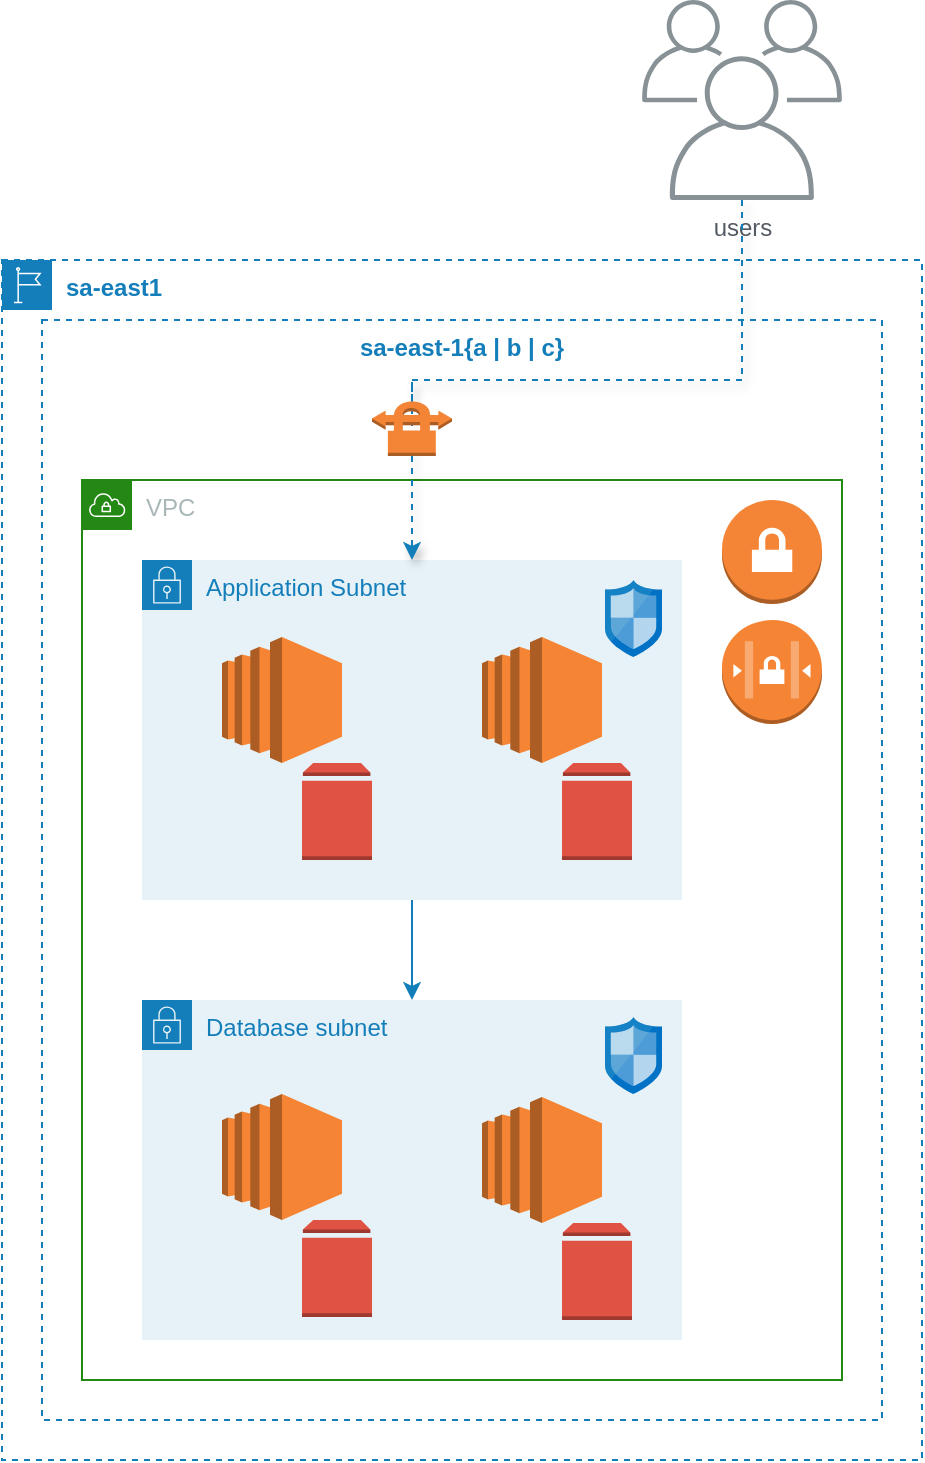 <mxfile version="14.9.7" type="github">
  <diagram id="A-8zLL9_sNCvFxYt3CWV" name="Page-1">
    <mxGraphModel dx="1298" dy="756" grid="1" gridSize="10" guides="1" tooltips="1" connect="1" arrows="1" fold="1" page="1" pageScale="1" pageWidth="850" pageHeight="1100" math="0" shadow="0">
      <root>
        <mxCell id="0" />
        <mxCell id="1" parent="0" />
        <mxCell id="0PGPnt0f0jF0ZXQUyRv5-3" value="&lt;b&gt;sa-east1&lt;/b&gt;" style="points=[[0,0],[0.25,0],[0.5,0],[0.75,0],[1,0],[1,0.25],[1,0.5],[1,0.75],[1,1],[0.75,1],[0.5,1],[0.25,1],[0,1],[0,0.75],[0,0.5],[0,0.25]];outlineConnect=0;gradientColor=none;html=1;whiteSpace=wrap;fontSize=12;fontStyle=0;shape=mxgraph.aws4.group;grIcon=mxgraph.aws4.group_region;strokeColor=#147EBA;fillColor=none;verticalAlign=top;align=left;spacingLeft=30;fontColor=#147EBA;dashed=1;" vertex="1" parent="1">
          <mxGeometry x="220" y="150" width="460" height="600" as="geometry" />
        </mxCell>
        <mxCell id="0PGPnt0f0jF0ZXQUyRv5-1" value="sa-east-1{a | b | c}" style="fillColor=none;strokeColor=#147EBA;dashed=1;verticalAlign=top;fontStyle=1;fontColor=#147EBA;" vertex="1" parent="1">
          <mxGeometry x="240" y="180" width="420" height="550" as="geometry" />
        </mxCell>
        <mxCell id="_YScUZxaxv9jTKmD59aY-2" value="VPC" style="points=[[0,0],[0.25,0],[0.5,0],[0.75,0],[1,0],[1,0.25],[1,0.5],[1,0.75],[1,1],[0.75,1],[0.5,1],[0.25,1],[0,1],[0,0.75],[0,0.5],[0,0.25]];outlineConnect=0;gradientColor=none;html=1;whiteSpace=wrap;fontSize=12;fontStyle=0;shape=mxgraph.aws4.group;grIcon=mxgraph.aws4.group_vpc;strokeColor=#248814;fillColor=none;verticalAlign=top;align=left;spacingLeft=30;fontColor=#AAB7B8;dashed=0;" parent="1" vertex="1">
          <mxGeometry x="260" y="260" width="380" height="450" as="geometry" />
        </mxCell>
        <mxCell id="_YScUZxaxv9jTKmD59aY-15" style="edgeStyle=orthogonalEdgeStyle;rounded=0;orthogonalLoop=1;jettySize=auto;html=1;entryX=0.5;entryY=0;entryDx=0;entryDy=0;strokeColor=#147EBA;" parent="1" source="_YScUZxaxv9jTKmD59aY-10" target="_YScUZxaxv9jTKmD59aY-4" edge="1">
          <mxGeometry relative="1" as="geometry" />
        </mxCell>
        <mxCell id="_YScUZxaxv9jTKmD59aY-10" value="Application Subnet" style="points=[[0,0],[0.25,0],[0.5,0],[0.75,0],[1,0],[1,0.25],[1,0.5],[1,0.75],[1,1],[0.75,1],[0.5,1],[0.25,1],[0,1],[0,0.75],[0,0.5],[0,0.25]];outlineConnect=0;html=1;whiteSpace=wrap;fontSize=12;fontStyle=0;shape=mxgraph.aws4.group;grIcon=mxgraph.aws4.group_security_group;grStroke=0;strokeColor=#147EBA;fillColor=#E6F2F8;verticalAlign=top;align=left;spacingLeft=30;fontColor=#147EBA;dashed=0;" parent="1" vertex="1">
          <mxGeometry x="290" y="300" width="270" height="170" as="geometry" />
        </mxCell>
        <mxCell id="_YScUZxaxv9jTKmD59aY-4" value="Database subnet" style="points=[[0,0],[0.25,0],[0.5,0],[0.75,0],[1,0],[1,0.25],[1,0.5],[1,0.75],[1,1],[0.75,1],[0.5,1],[0.25,1],[0,1],[0,0.75],[0,0.5],[0,0.25]];outlineConnect=0;html=1;whiteSpace=wrap;fontSize=12;fontStyle=0;shape=mxgraph.aws4.group;grIcon=mxgraph.aws4.group_security_group;grStroke=0;strokeColor=#147EBA;fillColor=#E6F2F8;verticalAlign=top;align=left;spacingLeft=30;fontColor=#147EBA;dashed=0;" parent="1" vertex="1">
          <mxGeometry x="290" y="520" width="270" height="170" as="geometry" />
        </mxCell>
        <mxCell id="_YScUZxaxv9jTKmD59aY-5" value="" style="outlineConnect=0;dashed=0;verticalLabelPosition=bottom;verticalAlign=top;align=center;html=1;shape=mxgraph.aws3.ec2;fillColor=#F58534;gradientColor=none;" parent="1" vertex="1">
          <mxGeometry x="330" y="338.5" width="60" height="63" as="geometry" />
        </mxCell>
        <mxCell id="_YScUZxaxv9jTKmD59aY-6" value="" style="outlineConnect=0;dashed=0;verticalLabelPosition=bottom;verticalAlign=top;align=center;html=1;shape=mxgraph.aws3.ec2;fillColor=#F58534;gradientColor=none;" parent="1" vertex="1">
          <mxGeometry x="460" y="338.5" width="60" height="63" as="geometry" />
        </mxCell>
        <mxCell id="_YScUZxaxv9jTKmD59aY-7" value="" style="outlineConnect=0;dashed=0;verticalLabelPosition=bottom;verticalAlign=top;align=center;html=1;shape=mxgraph.aws3.ec2;fillColor=#F58534;gradientColor=none;" parent="1" vertex="1">
          <mxGeometry x="330" y="567" width="60" height="63" as="geometry" />
        </mxCell>
        <mxCell id="_YScUZxaxv9jTKmD59aY-8" value="" style="outlineConnect=0;dashed=0;verticalLabelPosition=bottom;verticalAlign=top;align=center;html=1;shape=mxgraph.aws3.ec2;fillColor=#F58534;gradientColor=none;" parent="1" vertex="1">
          <mxGeometry x="460" y="568.5" width="60" height="63" as="geometry" />
        </mxCell>
        <mxCell id="_YScUZxaxv9jTKmD59aY-12" value="" style="aspect=fixed;html=1;points=[];align=center;image;fontSize=12;image=img/lib/mscae/Network_Security_Groups_Classic.svg;" parent="1" vertex="1">
          <mxGeometry x="521.51" y="528.5" width="28.49" height="38.5" as="geometry" />
        </mxCell>
        <mxCell id="_YScUZxaxv9jTKmD59aY-13" value="" style="aspect=fixed;html=1;points=[];align=center;image;fontSize=12;image=img/lib/mscae/Network_Security_Groups_Classic.svg;" parent="1" vertex="1">
          <mxGeometry x="521.51" y="310" width="28.49" height="38.5" as="geometry" />
        </mxCell>
        <mxCell id="0PGPnt0f0jF0ZXQUyRv5-4" value="" style="outlineConnect=0;dashed=0;verticalLabelPosition=bottom;verticalAlign=top;align=center;html=1;shape=mxgraph.aws3.volume;fillColor=#E05243;gradientColor=none;" vertex="1" parent="1">
          <mxGeometry x="370" y="401.5" width="35" height="48.5" as="geometry" />
        </mxCell>
        <mxCell id="0PGPnt0f0jF0ZXQUyRv5-16" style="edgeStyle=orthogonalEdgeStyle;rounded=0;orthogonalLoop=1;jettySize=auto;html=1;shadow=1;dashed=1;strokeColor=#147EBA;startArrow=none;" edge="1" parent="1" source="0PGPnt0f0jF0ZXQUyRv5-18" target="_YScUZxaxv9jTKmD59aY-10">
          <mxGeometry relative="1" as="geometry">
            <Array as="points">
              <mxPoint x="425" y="210" />
            </Array>
          </mxGeometry>
        </mxCell>
        <mxCell id="0PGPnt0f0jF0ZXQUyRv5-10" value="users" style="outlineConnect=0;gradientColor=none;fontColor=#545B64;strokeColor=none;fillColor=#879196;dashed=0;verticalLabelPosition=bottom;verticalAlign=top;align=center;html=1;fontSize=12;fontStyle=0;aspect=fixed;shape=mxgraph.aws4.illustration_users;pointerEvents=1" vertex="1" parent="1">
          <mxGeometry x="540" y="20" width="100" height="100" as="geometry" />
        </mxCell>
        <mxCell id="0PGPnt0f0jF0ZXQUyRv5-11" value="" style="outlineConnect=0;dashed=0;verticalLabelPosition=bottom;verticalAlign=top;align=center;html=1;shape=mxgraph.aws3.volume;fillColor=#E05243;gradientColor=none;" vertex="1" parent="1">
          <mxGeometry x="370" y="630" width="35" height="48.5" as="geometry" />
        </mxCell>
        <mxCell id="0PGPnt0f0jF0ZXQUyRv5-12" value="" style="outlineConnect=0;dashed=0;verticalLabelPosition=bottom;verticalAlign=top;align=center;html=1;shape=mxgraph.aws3.volume;fillColor=#E05243;gradientColor=none;" vertex="1" parent="1">
          <mxGeometry x="500" y="631.5" width="35" height="48.5" as="geometry" />
        </mxCell>
        <mxCell id="0PGPnt0f0jF0ZXQUyRv5-13" value="" style="outlineConnect=0;dashed=0;verticalLabelPosition=bottom;verticalAlign=top;align=center;html=1;shape=mxgraph.aws3.volume;fillColor=#E05243;gradientColor=none;" vertex="1" parent="1">
          <mxGeometry x="500" y="401.5" width="35" height="48.5" as="geometry" />
        </mxCell>
        <mxCell id="0PGPnt0f0jF0ZXQUyRv5-14" value="" style="outlineConnect=0;dashed=0;verticalLabelPosition=bottom;verticalAlign=top;align=center;html=1;shape=mxgraph.aws3.vpn_gateway;fillColor=#F58536;gradientColor=none;" vertex="1" parent="1">
          <mxGeometry x="580" y="270" width="50" height="52" as="geometry" />
        </mxCell>
        <mxCell id="0PGPnt0f0jF0ZXQUyRv5-17" value="" style="outlineConnect=0;dashed=0;verticalLabelPosition=bottom;verticalAlign=top;align=center;html=1;shape=mxgraph.aws3.network_access_controllist;fillColor=#F58534;gradientColor=none;" vertex="1" parent="1">
          <mxGeometry x="580" y="330" width="50" height="52" as="geometry" />
        </mxCell>
        <mxCell id="0PGPnt0f0jF0ZXQUyRv5-18" value="" style="outlineConnect=0;dashed=0;verticalLabelPosition=bottom;verticalAlign=top;align=center;html=1;shape=mxgraph.aws3.vpn_connection;fillColor=#F58536;gradientColor=none;" vertex="1" parent="1">
          <mxGeometry x="405" y="220" width="40" height="28" as="geometry" />
        </mxCell>
        <mxCell id="0PGPnt0f0jF0ZXQUyRv5-19" value="" style="edgeStyle=orthogonalEdgeStyle;rounded=0;orthogonalLoop=1;jettySize=auto;html=1;shadow=1;dashed=1;strokeColor=#147EBA;endArrow=none;" edge="1" parent="1" source="0PGPnt0f0jF0ZXQUyRv5-10" target="0PGPnt0f0jF0ZXQUyRv5-18">
          <mxGeometry relative="1" as="geometry">
            <mxPoint x="590" y="120" as="sourcePoint" />
            <mxPoint x="425" y="300" as="targetPoint" />
            <Array as="points">
              <mxPoint x="590" y="210" />
            </Array>
          </mxGeometry>
        </mxCell>
      </root>
    </mxGraphModel>
  </diagram>
</mxfile>
